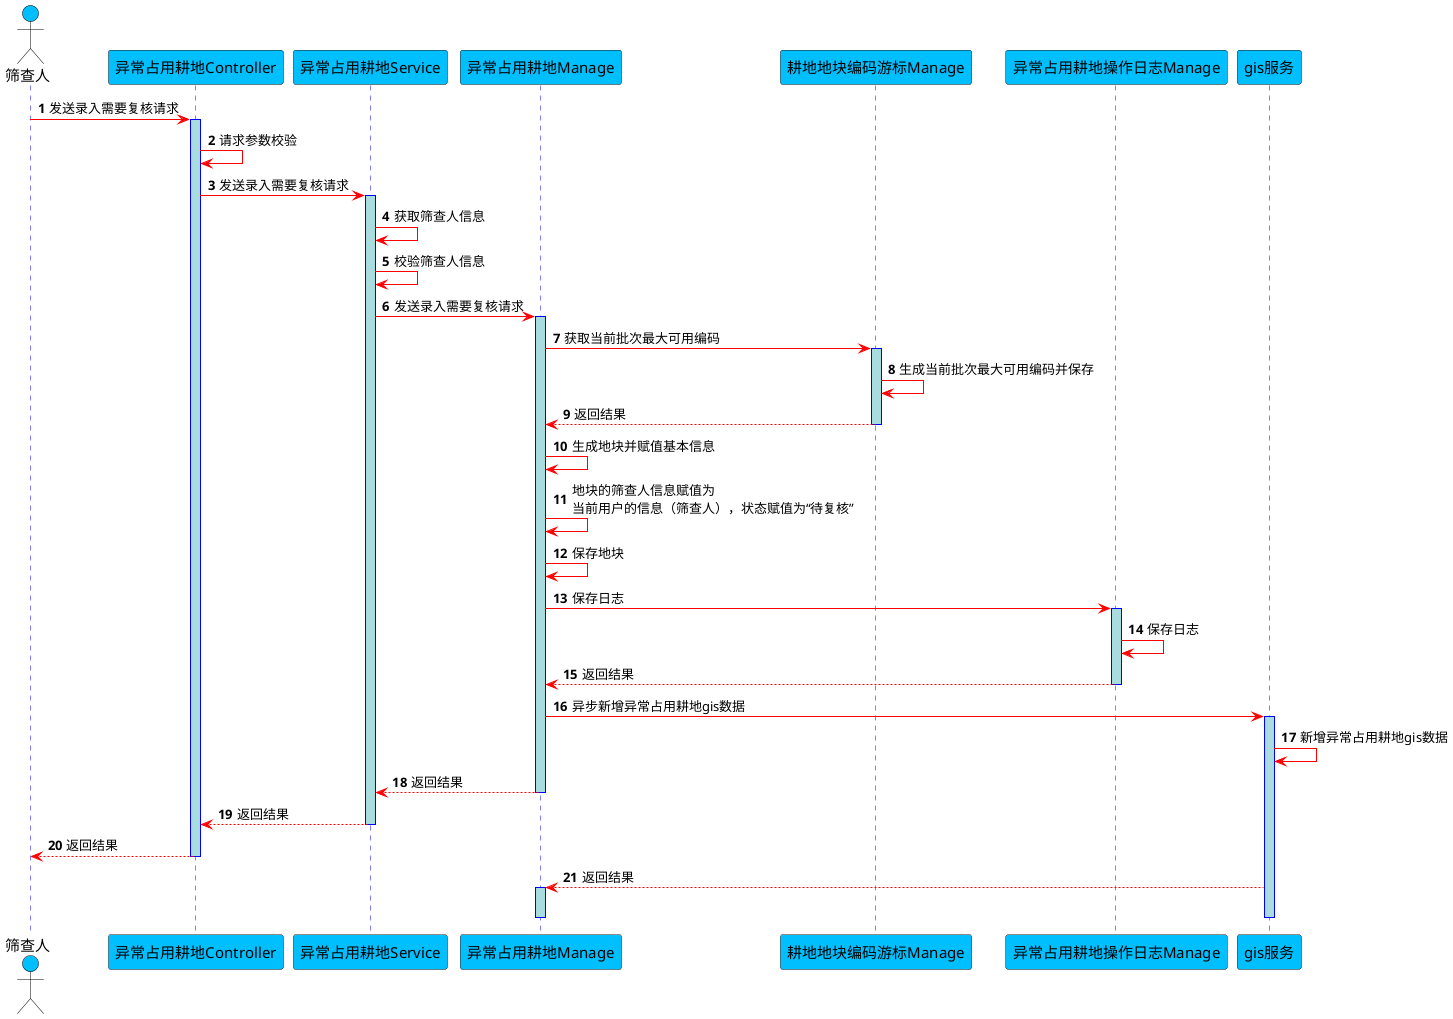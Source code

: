 @startuml
skinparam sequence {
ArrowColor red
ActorBorderColor black
LifeLineBorderColor blue
LifeLineBackgroundColor #A9DCDF


ParticipantBackgroundColor DeepSkyBlue
ParticipantFontName Aapex
ParticipantFontSize 15
ParticipantFontColor black

ActorBackgroundColor DeepSkyBlue
ActorFontColor black
ActorFontSize 15
ActorFontName Aapex
}
autonumber
actor 筛查人
participant "异常占用耕地Controller" as A
participant "异常占用耕地Service" as B
participant "异常占用耕地Manage" as C
participant "耕地地块编码游标Manage" as F
participant "异常占用耕地操作日志Manage" as D
participant "gis服务" as E


筛查人 -> A: 发送录入需要复核请求
activate A

A -> A: 请求参数校验

A -> B: 发送录入需要复核请求

activate B
B -> B: 获取筛查人信息
B -> B:  校验筛查人信息

B -> C: 发送录入需要复核请求

activate C


C -> F: 获取当前批次最大可用编码
activate F
F -> F: 生成当前批次最大可用编码并保存
F --> C: 返回结果
deactivate F

C -> C: 生成地块并赋值基本信息
C -> C: 地块的筛查人信息赋值为\r当前用户的信息（筛查人），状态赋值为“待复核”
C -> C: 保存地块
C -> D: 保存日志

activate D
D -> D: 保存日志
D --> C: 返回结果
deactivate D
C -> E: 异步新增异常占用耕地gis数据

activate E
E -> E: 新增异常占用耕地gis数据
C --> B: 返回结果

deactivate C

B --> A: 返回结果
deactivate B

A --> 筛查人: 返回结果
deactivate A

E --> C: 返回结果
activate C
deactivate C
deactivate E

@enduml